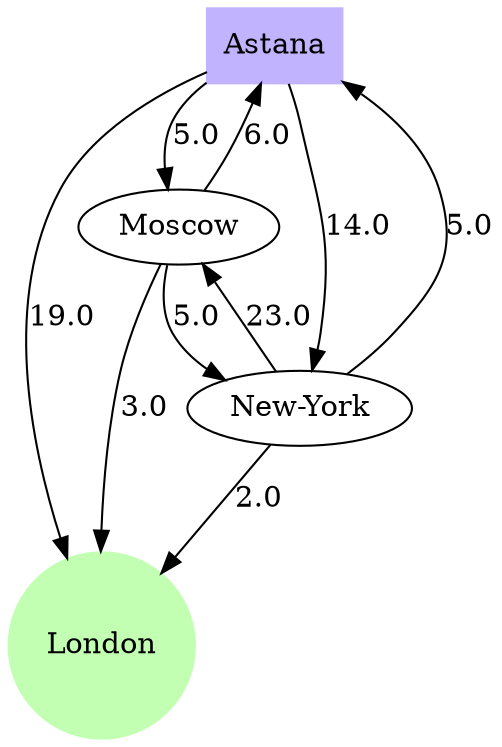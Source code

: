 digraph {
"Astana" [shape=box,style=filled,color=".7 .3 1.0"]
"London" [shape=circle,style=filled,color=".3 .3 1.0"]
"Moscow" -> "New-York"[label=5.0];
"Moscow" -> "Astana"[label=6.0];
"Moscow" -> "London"[label=3.0];
"New-York" -> "Moscow"[label=23.0];
"New-York" -> "Astana"[label=5.0];
"New-York" -> "London"[label=2.0];
"Astana" -> "Moscow"[label=5.0];
"Astana" -> "New-York"[label=14.0];
"Astana" -> "London"[label=19.0];
}
